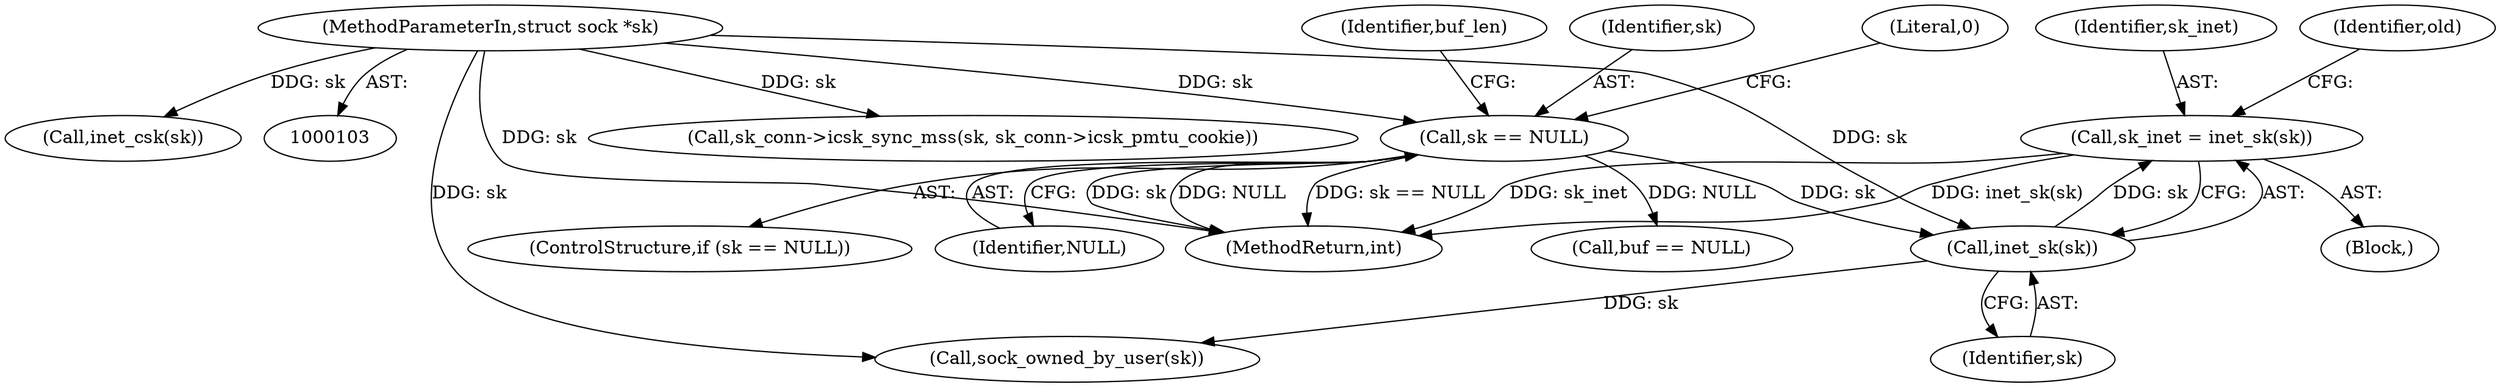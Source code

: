 digraph "0_linux_f6d8bd051c391c1c0458a30b2a7abcd939329259_10@pointer" {
"1000219" [label="(Call,sk_inet = inet_sk(sk))"];
"1000221" [label="(Call,inet_sk(sk))"];
"1000127" [label="(Call,sk == NULL)"];
"1000104" [label="(MethodParameterIn,struct sock *sk)"];
"1000141" [label="(Call,buf == NULL)"];
"1000128" [label="(Identifier,sk)"];
"1000219" [label="(Call,sk_inet = inet_sk(sk))"];
"1000220" [label="(Identifier,sk_inet)"];
"1000229" [label="(Call,sock_owned_by_user(sk))"];
"1000287" [label="(MethodReturn,int)"];
"1000260" [label="(Call,sk_conn->icsk_sync_mss(sk, sk_conn->icsk_pmtu_cookie))"];
"1000127" [label="(Call,sk == NULL)"];
"1000224" [label="(Identifier,old)"];
"1000104" [label="(MethodParameterIn,struct sock *sk)"];
"1000131" [label="(Literal,0)"];
"1000133" [label="(Identifier,buf_len)"];
"1000107" [label="(Block,)"];
"1000126" [label="(ControlStructure,if (sk == NULL))"];
"1000129" [label="(Identifier,NULL)"];
"1000238" [label="(Call,inet_csk(sk))"];
"1000222" [label="(Identifier,sk)"];
"1000221" [label="(Call,inet_sk(sk))"];
"1000219" -> "1000107"  [label="AST: "];
"1000219" -> "1000221"  [label="CFG: "];
"1000220" -> "1000219"  [label="AST: "];
"1000221" -> "1000219"  [label="AST: "];
"1000224" -> "1000219"  [label="CFG: "];
"1000219" -> "1000287"  [label="DDG: inet_sk(sk)"];
"1000219" -> "1000287"  [label="DDG: sk_inet"];
"1000221" -> "1000219"  [label="DDG: sk"];
"1000221" -> "1000222"  [label="CFG: "];
"1000222" -> "1000221"  [label="AST: "];
"1000127" -> "1000221"  [label="DDG: sk"];
"1000104" -> "1000221"  [label="DDG: sk"];
"1000221" -> "1000229"  [label="DDG: sk"];
"1000127" -> "1000126"  [label="AST: "];
"1000127" -> "1000129"  [label="CFG: "];
"1000128" -> "1000127"  [label="AST: "];
"1000129" -> "1000127"  [label="AST: "];
"1000131" -> "1000127"  [label="CFG: "];
"1000133" -> "1000127"  [label="CFG: "];
"1000127" -> "1000287"  [label="DDG: NULL"];
"1000127" -> "1000287"  [label="DDG: sk == NULL"];
"1000127" -> "1000287"  [label="DDG: sk"];
"1000104" -> "1000127"  [label="DDG: sk"];
"1000127" -> "1000141"  [label="DDG: NULL"];
"1000104" -> "1000103"  [label="AST: "];
"1000104" -> "1000287"  [label="DDG: sk"];
"1000104" -> "1000229"  [label="DDG: sk"];
"1000104" -> "1000238"  [label="DDG: sk"];
"1000104" -> "1000260"  [label="DDG: sk"];
}
